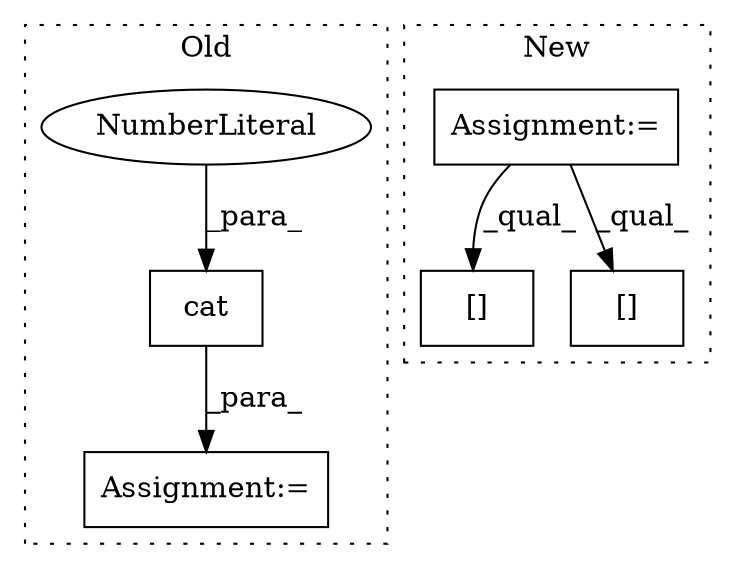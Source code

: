 digraph G {
subgraph cluster0 {
1 [label="cat" a="32" s="7106,7121" l="4,1" shape="box"];
3 [label="Assignment:=" a="7" s="7099" l="1" shape="box"];
4 [label="NumberLiteral" a="34" s="7120" l="1" shape="ellipse"];
label = "Old";
style="dotted";
}
subgraph cluster1 {
2 [label="[]" a="2" s="6685,6691" l="5,1" shape="box"];
5 [label="Assignment:=" a="7" s="6553,6626" l="57,2" shape="box"];
6 [label="[]" a="2" s="6713,6719" l="5,1" shape="box"];
label = "New";
style="dotted";
}
1 -> 3 [label="_para_"];
4 -> 1 [label="_para_"];
5 -> 6 [label="_qual_"];
5 -> 2 [label="_qual_"];
}